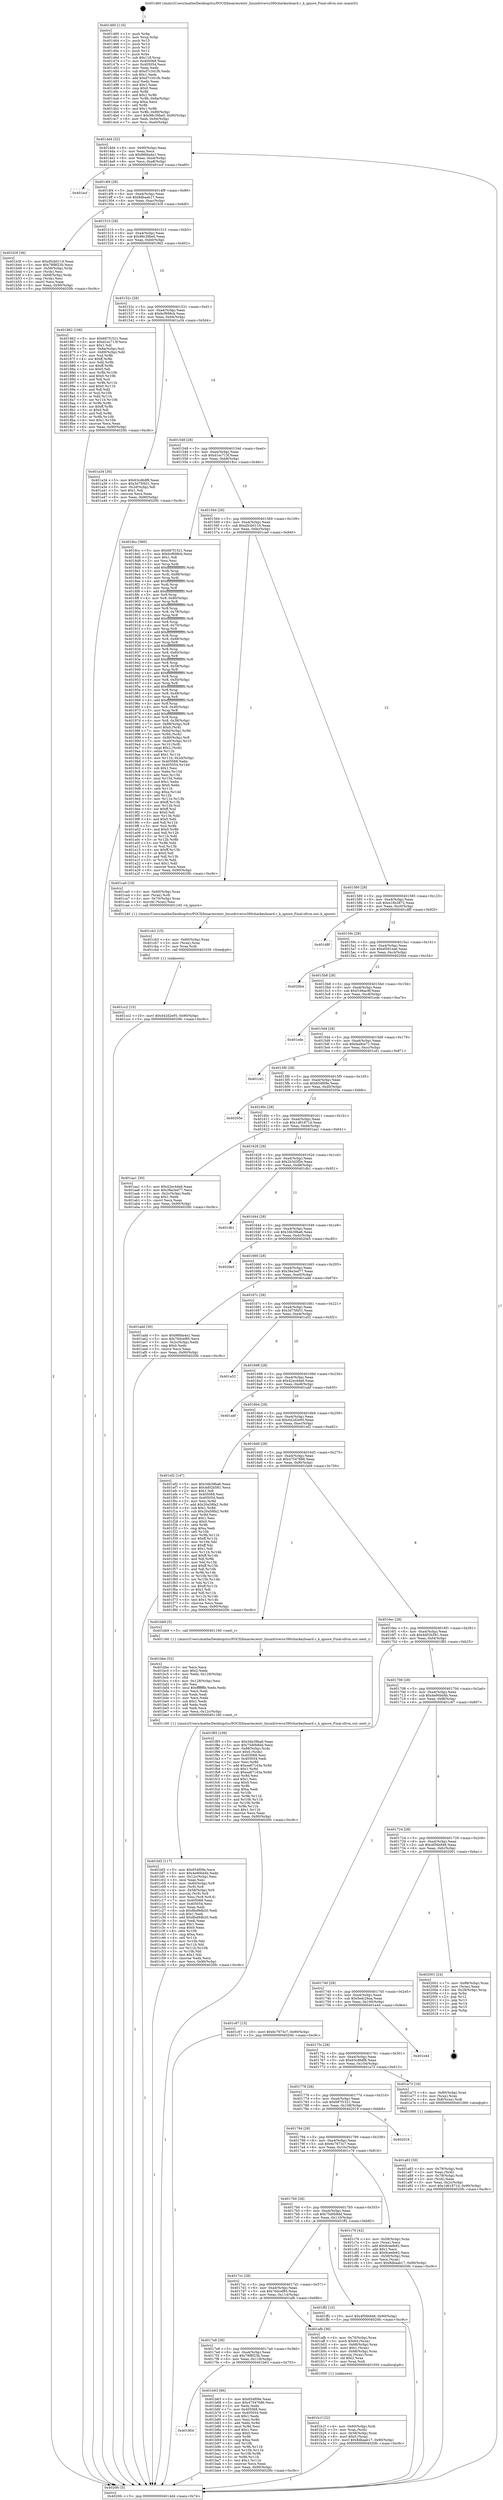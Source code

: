 digraph "0x401460" {
  label = "0x401460 (/mnt/c/Users/mathe/Desktop/tcc/POCII/binaries/extr_linuxdriverss390charkeyboard.c_k_ignore_Final-ollvm.out::main(0))"
  labelloc = "t"
  node[shape=record]

  Entry [label="",width=0.3,height=0.3,shape=circle,fillcolor=black,style=filled]
  "0x4014d4" [label="{
     0x4014d4 [32]\l
     | [instrs]\l
     &nbsp;&nbsp;0x4014d4 \<+6\>: mov -0x90(%rbp),%eax\l
     &nbsp;&nbsp;0x4014da \<+2\>: mov %eax,%ecx\l
     &nbsp;&nbsp;0x4014dc \<+6\>: sub $0x86fda4a1,%ecx\l
     &nbsp;&nbsp;0x4014e2 \<+6\>: mov %eax,-0xa4(%rbp)\l
     &nbsp;&nbsp;0x4014e8 \<+6\>: mov %ecx,-0xa8(%rbp)\l
     &nbsp;&nbsp;0x4014ee \<+6\>: je 0000000000401ecf \<main+0xa6f\>\l
  }"]
  "0x401ecf" [label="{
     0x401ecf\l
  }", style=dashed]
  "0x4014f4" [label="{
     0x4014f4 [28]\l
     | [instrs]\l
     &nbsp;&nbsp;0x4014f4 \<+5\>: jmp 00000000004014f9 \<main+0x99\>\l
     &nbsp;&nbsp;0x4014f9 \<+6\>: mov -0xa4(%rbp),%eax\l
     &nbsp;&nbsp;0x4014ff \<+5\>: sub $0x8dbaab17,%eax\l
     &nbsp;&nbsp;0x401504 \<+6\>: mov %eax,-0xac(%rbp)\l
     &nbsp;&nbsp;0x40150a \<+6\>: je 0000000000401b3f \<main+0x6df\>\l
  }"]
  Exit [label="",width=0.3,height=0.3,shape=circle,fillcolor=black,style=filled,peripheries=2]
  "0x401b3f" [label="{
     0x401b3f [36]\l
     | [instrs]\l
     &nbsp;&nbsp;0x401b3f \<+5\>: mov $0xd5cb0119,%eax\l
     &nbsp;&nbsp;0x401b44 \<+5\>: mov $0x78f8f23b,%ecx\l
     &nbsp;&nbsp;0x401b49 \<+4\>: mov -0x58(%rbp),%rdx\l
     &nbsp;&nbsp;0x401b4d \<+2\>: mov (%rdx),%esi\l
     &nbsp;&nbsp;0x401b4f \<+4\>: mov -0x68(%rbp),%rdx\l
     &nbsp;&nbsp;0x401b53 \<+2\>: cmp (%rdx),%esi\l
     &nbsp;&nbsp;0x401b55 \<+3\>: cmovl %ecx,%eax\l
     &nbsp;&nbsp;0x401b58 \<+6\>: mov %eax,-0x90(%rbp)\l
     &nbsp;&nbsp;0x401b5e \<+5\>: jmp 00000000004020fc \<main+0xc9c\>\l
  }"]
  "0x401510" [label="{
     0x401510 [28]\l
     | [instrs]\l
     &nbsp;&nbsp;0x401510 \<+5\>: jmp 0000000000401515 \<main+0xb5\>\l
     &nbsp;&nbsp;0x401515 \<+6\>: mov -0xa4(%rbp),%eax\l
     &nbsp;&nbsp;0x40151b \<+5\>: sub $0x98c39be0,%eax\l
     &nbsp;&nbsp;0x401520 \<+6\>: mov %eax,-0xb0(%rbp)\l
     &nbsp;&nbsp;0x401526 \<+6\>: je 0000000000401862 \<main+0x402\>\l
  }"]
  "0x401cc2" [label="{
     0x401cc2 [15]\l
     | [instrs]\l
     &nbsp;&nbsp;0x401cc2 \<+10\>: movl $0x442d2e95,-0x90(%rbp)\l
     &nbsp;&nbsp;0x401ccc \<+5\>: jmp 00000000004020fc \<main+0xc9c\>\l
  }"]
  "0x401862" [label="{
     0x401862 [106]\l
     | [instrs]\l
     &nbsp;&nbsp;0x401862 \<+5\>: mov $0x687f1521,%eax\l
     &nbsp;&nbsp;0x401867 \<+5\>: mov $0xd1ec713f,%ecx\l
     &nbsp;&nbsp;0x40186c \<+2\>: mov $0x1,%dl\l
     &nbsp;&nbsp;0x40186e \<+7\>: mov -0x8a(%rbp),%sil\l
     &nbsp;&nbsp;0x401875 \<+7\>: mov -0x89(%rbp),%dil\l
     &nbsp;&nbsp;0x40187c \<+3\>: mov %sil,%r8b\l
     &nbsp;&nbsp;0x40187f \<+4\>: xor $0xff,%r8b\l
     &nbsp;&nbsp;0x401883 \<+3\>: mov %dil,%r9b\l
     &nbsp;&nbsp;0x401886 \<+4\>: xor $0xff,%r9b\l
     &nbsp;&nbsp;0x40188a \<+3\>: xor $0x0,%dl\l
     &nbsp;&nbsp;0x40188d \<+3\>: mov %r8b,%r10b\l
     &nbsp;&nbsp;0x401890 \<+4\>: and $0x0,%r10b\l
     &nbsp;&nbsp;0x401894 \<+3\>: and %dl,%sil\l
     &nbsp;&nbsp;0x401897 \<+3\>: mov %r9b,%r11b\l
     &nbsp;&nbsp;0x40189a \<+4\>: and $0x0,%r11b\l
     &nbsp;&nbsp;0x40189e \<+3\>: and %dl,%dil\l
     &nbsp;&nbsp;0x4018a1 \<+3\>: or %sil,%r10b\l
     &nbsp;&nbsp;0x4018a4 \<+3\>: or %dil,%r11b\l
     &nbsp;&nbsp;0x4018a7 \<+3\>: xor %r11b,%r10b\l
     &nbsp;&nbsp;0x4018aa \<+3\>: or %r9b,%r8b\l
     &nbsp;&nbsp;0x4018ad \<+4\>: xor $0xff,%r8b\l
     &nbsp;&nbsp;0x4018b1 \<+3\>: or $0x0,%dl\l
     &nbsp;&nbsp;0x4018b4 \<+3\>: and %dl,%r8b\l
     &nbsp;&nbsp;0x4018b7 \<+3\>: or %r8b,%r10b\l
     &nbsp;&nbsp;0x4018ba \<+4\>: test $0x1,%r10b\l
     &nbsp;&nbsp;0x4018be \<+3\>: cmovne %ecx,%eax\l
     &nbsp;&nbsp;0x4018c1 \<+6\>: mov %eax,-0x90(%rbp)\l
     &nbsp;&nbsp;0x4018c7 \<+5\>: jmp 00000000004020fc \<main+0xc9c\>\l
  }"]
  "0x40152c" [label="{
     0x40152c [28]\l
     | [instrs]\l
     &nbsp;&nbsp;0x40152c \<+5\>: jmp 0000000000401531 \<main+0xd1\>\l
     &nbsp;&nbsp;0x401531 \<+6\>: mov -0xa4(%rbp),%eax\l
     &nbsp;&nbsp;0x401537 \<+5\>: sub $0xbcf698cb,%eax\l
     &nbsp;&nbsp;0x40153c \<+6\>: mov %eax,-0xb4(%rbp)\l
     &nbsp;&nbsp;0x401542 \<+6\>: je 0000000000401a34 \<main+0x5d4\>\l
  }"]
  "0x4020fc" [label="{
     0x4020fc [5]\l
     | [instrs]\l
     &nbsp;&nbsp;0x4020fc \<+5\>: jmp 00000000004014d4 \<main+0x74\>\l
  }"]
  "0x401460" [label="{
     0x401460 [116]\l
     | [instrs]\l
     &nbsp;&nbsp;0x401460 \<+1\>: push %rbp\l
     &nbsp;&nbsp;0x401461 \<+3\>: mov %rsp,%rbp\l
     &nbsp;&nbsp;0x401464 \<+2\>: push %r15\l
     &nbsp;&nbsp;0x401466 \<+2\>: push %r14\l
     &nbsp;&nbsp;0x401468 \<+2\>: push %r13\l
     &nbsp;&nbsp;0x40146a \<+2\>: push %r12\l
     &nbsp;&nbsp;0x40146c \<+1\>: push %rbx\l
     &nbsp;&nbsp;0x40146d \<+7\>: sub $0x118,%rsp\l
     &nbsp;&nbsp;0x401474 \<+7\>: mov 0x405068,%eax\l
     &nbsp;&nbsp;0x40147b \<+7\>: mov 0x405054,%ecx\l
     &nbsp;&nbsp;0x401482 \<+2\>: mov %eax,%edx\l
     &nbsp;&nbsp;0x401484 \<+6\>: sub $0xd7c341fb,%edx\l
     &nbsp;&nbsp;0x40148a \<+3\>: sub $0x1,%edx\l
     &nbsp;&nbsp;0x40148d \<+6\>: add $0xd7c341fb,%edx\l
     &nbsp;&nbsp;0x401493 \<+3\>: imul %edx,%eax\l
     &nbsp;&nbsp;0x401496 \<+3\>: and $0x1,%eax\l
     &nbsp;&nbsp;0x401499 \<+3\>: cmp $0x0,%eax\l
     &nbsp;&nbsp;0x40149c \<+4\>: sete %r8b\l
     &nbsp;&nbsp;0x4014a0 \<+4\>: and $0x1,%r8b\l
     &nbsp;&nbsp;0x4014a4 \<+7\>: mov %r8b,-0x8a(%rbp)\l
     &nbsp;&nbsp;0x4014ab \<+3\>: cmp $0xa,%ecx\l
     &nbsp;&nbsp;0x4014ae \<+4\>: setl %r8b\l
     &nbsp;&nbsp;0x4014b2 \<+4\>: and $0x1,%r8b\l
     &nbsp;&nbsp;0x4014b6 \<+7\>: mov %r8b,-0x89(%rbp)\l
     &nbsp;&nbsp;0x4014bd \<+10\>: movl $0x98c39be0,-0x90(%rbp)\l
     &nbsp;&nbsp;0x4014c7 \<+6\>: mov %edi,-0x94(%rbp)\l
     &nbsp;&nbsp;0x4014cd \<+7\>: mov %rsi,-0xa0(%rbp)\l
  }"]
  "0x401cb3" [label="{
     0x401cb3 [15]\l
     | [instrs]\l
     &nbsp;&nbsp;0x401cb3 \<+4\>: mov -0x60(%rbp),%rax\l
     &nbsp;&nbsp;0x401cb7 \<+3\>: mov (%rax),%rax\l
     &nbsp;&nbsp;0x401cba \<+3\>: mov %rax,%rdi\l
     &nbsp;&nbsp;0x401cbd \<+5\>: call 0000000000401030 \<free@plt\>\l
     | [calls]\l
     &nbsp;&nbsp;0x401030 \{1\} (unknown)\l
  }"]
  "0x401a34" [label="{
     0x401a34 [30]\l
     | [instrs]\l
     &nbsp;&nbsp;0x401a34 \<+5\>: mov $0x63cd6df8,%eax\l
     &nbsp;&nbsp;0x401a39 \<+5\>: mov $0x3d75f451,%ecx\l
     &nbsp;&nbsp;0x401a3e \<+3\>: mov -0x2d(%rbp),%dl\l
     &nbsp;&nbsp;0x401a41 \<+3\>: test $0x1,%dl\l
     &nbsp;&nbsp;0x401a44 \<+3\>: cmovne %ecx,%eax\l
     &nbsp;&nbsp;0x401a47 \<+6\>: mov %eax,-0x90(%rbp)\l
     &nbsp;&nbsp;0x401a4d \<+5\>: jmp 00000000004020fc \<main+0xc9c\>\l
  }"]
  "0x401548" [label="{
     0x401548 [28]\l
     | [instrs]\l
     &nbsp;&nbsp;0x401548 \<+5\>: jmp 000000000040154d \<main+0xed\>\l
     &nbsp;&nbsp;0x40154d \<+6\>: mov -0xa4(%rbp),%eax\l
     &nbsp;&nbsp;0x401553 \<+5\>: sub $0xd1ec713f,%eax\l
     &nbsp;&nbsp;0x401558 \<+6\>: mov %eax,-0xb8(%rbp)\l
     &nbsp;&nbsp;0x40155e \<+6\>: je 00000000004018cc \<main+0x46c\>\l
  }"]
  "0x401bf2" [label="{
     0x401bf2 [117]\l
     | [instrs]\l
     &nbsp;&nbsp;0x401bf2 \<+5\>: mov $0x654f09e,%ecx\l
     &nbsp;&nbsp;0x401bf7 \<+5\>: mov $0x4e90bd4b,%edx\l
     &nbsp;&nbsp;0x401bfc \<+6\>: mov -0x12c(%rbp),%esi\l
     &nbsp;&nbsp;0x401c02 \<+3\>: imul %eax,%esi\l
     &nbsp;&nbsp;0x401c05 \<+4\>: mov -0x60(%rbp),%r8\l
     &nbsp;&nbsp;0x401c09 \<+3\>: mov (%r8),%r8\l
     &nbsp;&nbsp;0x401c0c \<+4\>: mov -0x58(%rbp),%r9\l
     &nbsp;&nbsp;0x401c10 \<+3\>: movslq (%r9),%r9\l
     &nbsp;&nbsp;0x401c13 \<+4\>: mov %esi,(%r8,%r9,4)\l
     &nbsp;&nbsp;0x401c17 \<+7\>: mov 0x405068,%eax\l
     &nbsp;&nbsp;0x401c1e \<+7\>: mov 0x405054,%esi\l
     &nbsp;&nbsp;0x401c25 \<+2\>: mov %eax,%edi\l
     &nbsp;&nbsp;0x401c27 \<+6\>: sub $0x8bd9db20,%edi\l
     &nbsp;&nbsp;0x401c2d \<+3\>: sub $0x1,%edi\l
     &nbsp;&nbsp;0x401c30 \<+6\>: add $0x8bd9db20,%edi\l
     &nbsp;&nbsp;0x401c36 \<+3\>: imul %edi,%eax\l
     &nbsp;&nbsp;0x401c39 \<+3\>: and $0x1,%eax\l
     &nbsp;&nbsp;0x401c3c \<+3\>: cmp $0x0,%eax\l
     &nbsp;&nbsp;0x401c3f \<+4\>: sete %r10b\l
     &nbsp;&nbsp;0x401c43 \<+3\>: cmp $0xa,%esi\l
     &nbsp;&nbsp;0x401c46 \<+4\>: setl %r11b\l
     &nbsp;&nbsp;0x401c4a \<+3\>: mov %r10b,%bl\l
     &nbsp;&nbsp;0x401c4d \<+3\>: and %r11b,%bl\l
     &nbsp;&nbsp;0x401c50 \<+3\>: xor %r11b,%r10b\l
     &nbsp;&nbsp;0x401c53 \<+3\>: or %r10b,%bl\l
     &nbsp;&nbsp;0x401c56 \<+3\>: test $0x1,%bl\l
     &nbsp;&nbsp;0x401c59 \<+3\>: cmovne %edx,%ecx\l
     &nbsp;&nbsp;0x401c5c \<+6\>: mov %ecx,-0x90(%rbp)\l
     &nbsp;&nbsp;0x401c62 \<+5\>: jmp 00000000004020fc \<main+0xc9c\>\l
  }"]
  "0x4018cc" [label="{
     0x4018cc [360]\l
     | [instrs]\l
     &nbsp;&nbsp;0x4018cc \<+5\>: mov $0x687f1521,%eax\l
     &nbsp;&nbsp;0x4018d1 \<+5\>: mov $0xbcf698cb,%ecx\l
     &nbsp;&nbsp;0x4018d6 \<+2\>: mov $0x1,%dl\l
     &nbsp;&nbsp;0x4018d8 \<+2\>: xor %esi,%esi\l
     &nbsp;&nbsp;0x4018da \<+3\>: mov %rsp,%rdi\l
     &nbsp;&nbsp;0x4018dd \<+4\>: add $0xfffffffffffffff0,%rdi\l
     &nbsp;&nbsp;0x4018e1 \<+3\>: mov %rdi,%rsp\l
     &nbsp;&nbsp;0x4018e4 \<+7\>: mov %rdi,-0x88(%rbp)\l
     &nbsp;&nbsp;0x4018eb \<+3\>: mov %rsp,%rdi\l
     &nbsp;&nbsp;0x4018ee \<+4\>: add $0xfffffffffffffff0,%rdi\l
     &nbsp;&nbsp;0x4018f2 \<+3\>: mov %rdi,%rsp\l
     &nbsp;&nbsp;0x4018f5 \<+3\>: mov %rsp,%r8\l
     &nbsp;&nbsp;0x4018f8 \<+4\>: add $0xfffffffffffffff0,%r8\l
     &nbsp;&nbsp;0x4018fc \<+3\>: mov %r8,%rsp\l
     &nbsp;&nbsp;0x4018ff \<+4\>: mov %r8,-0x80(%rbp)\l
     &nbsp;&nbsp;0x401903 \<+3\>: mov %rsp,%r8\l
     &nbsp;&nbsp;0x401906 \<+4\>: add $0xfffffffffffffff0,%r8\l
     &nbsp;&nbsp;0x40190a \<+3\>: mov %r8,%rsp\l
     &nbsp;&nbsp;0x40190d \<+4\>: mov %r8,-0x78(%rbp)\l
     &nbsp;&nbsp;0x401911 \<+3\>: mov %rsp,%r8\l
     &nbsp;&nbsp;0x401914 \<+4\>: add $0xfffffffffffffff0,%r8\l
     &nbsp;&nbsp;0x401918 \<+3\>: mov %r8,%rsp\l
     &nbsp;&nbsp;0x40191b \<+4\>: mov %r8,-0x70(%rbp)\l
     &nbsp;&nbsp;0x40191f \<+3\>: mov %rsp,%r8\l
     &nbsp;&nbsp;0x401922 \<+4\>: add $0xfffffffffffffff0,%r8\l
     &nbsp;&nbsp;0x401926 \<+3\>: mov %r8,%rsp\l
     &nbsp;&nbsp;0x401929 \<+4\>: mov %r8,-0x68(%rbp)\l
     &nbsp;&nbsp;0x40192d \<+3\>: mov %rsp,%r8\l
     &nbsp;&nbsp;0x401930 \<+4\>: add $0xfffffffffffffff0,%r8\l
     &nbsp;&nbsp;0x401934 \<+3\>: mov %r8,%rsp\l
     &nbsp;&nbsp;0x401937 \<+4\>: mov %r8,-0x60(%rbp)\l
     &nbsp;&nbsp;0x40193b \<+3\>: mov %rsp,%r8\l
     &nbsp;&nbsp;0x40193e \<+4\>: add $0xfffffffffffffff0,%r8\l
     &nbsp;&nbsp;0x401942 \<+3\>: mov %r8,%rsp\l
     &nbsp;&nbsp;0x401945 \<+4\>: mov %r8,-0x58(%rbp)\l
     &nbsp;&nbsp;0x401949 \<+3\>: mov %rsp,%r8\l
     &nbsp;&nbsp;0x40194c \<+4\>: add $0xfffffffffffffff0,%r8\l
     &nbsp;&nbsp;0x401950 \<+3\>: mov %r8,%rsp\l
     &nbsp;&nbsp;0x401953 \<+4\>: mov %r8,-0x50(%rbp)\l
     &nbsp;&nbsp;0x401957 \<+3\>: mov %rsp,%r8\l
     &nbsp;&nbsp;0x40195a \<+4\>: add $0xfffffffffffffff0,%r8\l
     &nbsp;&nbsp;0x40195e \<+3\>: mov %r8,%rsp\l
     &nbsp;&nbsp;0x401961 \<+4\>: mov %r8,-0x48(%rbp)\l
     &nbsp;&nbsp;0x401965 \<+3\>: mov %rsp,%r8\l
     &nbsp;&nbsp;0x401968 \<+4\>: add $0xfffffffffffffff0,%r8\l
     &nbsp;&nbsp;0x40196c \<+3\>: mov %r8,%rsp\l
     &nbsp;&nbsp;0x40196f \<+4\>: mov %r8,-0x40(%rbp)\l
     &nbsp;&nbsp;0x401973 \<+3\>: mov %rsp,%r8\l
     &nbsp;&nbsp;0x401976 \<+4\>: add $0xfffffffffffffff0,%r8\l
     &nbsp;&nbsp;0x40197a \<+3\>: mov %r8,%rsp\l
     &nbsp;&nbsp;0x40197d \<+4\>: mov %r8,-0x38(%rbp)\l
     &nbsp;&nbsp;0x401981 \<+7\>: mov -0x88(%rbp),%r8\l
     &nbsp;&nbsp;0x401988 \<+7\>: movl $0x0,(%r8)\l
     &nbsp;&nbsp;0x40198f \<+7\>: mov -0x94(%rbp),%r9d\l
     &nbsp;&nbsp;0x401996 \<+3\>: mov %r9d,(%rdi)\l
     &nbsp;&nbsp;0x401999 \<+4\>: mov -0x80(%rbp),%r8\l
     &nbsp;&nbsp;0x40199d \<+7\>: mov -0xa0(%rbp),%r10\l
     &nbsp;&nbsp;0x4019a4 \<+3\>: mov %r10,(%r8)\l
     &nbsp;&nbsp;0x4019a7 \<+3\>: cmpl $0x2,(%rdi)\l
     &nbsp;&nbsp;0x4019aa \<+4\>: setne %r11b\l
     &nbsp;&nbsp;0x4019ae \<+4\>: and $0x1,%r11b\l
     &nbsp;&nbsp;0x4019b2 \<+4\>: mov %r11b,-0x2d(%rbp)\l
     &nbsp;&nbsp;0x4019b6 \<+7\>: mov 0x405068,%ebx\l
     &nbsp;&nbsp;0x4019bd \<+8\>: mov 0x405054,%r14d\l
     &nbsp;&nbsp;0x4019c5 \<+3\>: sub $0x1,%esi\l
     &nbsp;&nbsp;0x4019c8 \<+3\>: mov %ebx,%r15d\l
     &nbsp;&nbsp;0x4019cb \<+3\>: add %esi,%r15d\l
     &nbsp;&nbsp;0x4019ce \<+4\>: imul %r15d,%ebx\l
     &nbsp;&nbsp;0x4019d2 \<+3\>: and $0x1,%ebx\l
     &nbsp;&nbsp;0x4019d5 \<+3\>: cmp $0x0,%ebx\l
     &nbsp;&nbsp;0x4019d8 \<+4\>: sete %r11b\l
     &nbsp;&nbsp;0x4019dc \<+4\>: cmp $0xa,%r14d\l
     &nbsp;&nbsp;0x4019e0 \<+4\>: setl %r12b\l
     &nbsp;&nbsp;0x4019e4 \<+3\>: mov %r11b,%r13b\l
     &nbsp;&nbsp;0x4019e7 \<+4\>: xor $0xff,%r13b\l
     &nbsp;&nbsp;0x4019eb \<+3\>: mov %r12b,%sil\l
     &nbsp;&nbsp;0x4019ee \<+4\>: xor $0xff,%sil\l
     &nbsp;&nbsp;0x4019f2 \<+3\>: xor $0x0,%dl\l
     &nbsp;&nbsp;0x4019f5 \<+3\>: mov %r13b,%dil\l
     &nbsp;&nbsp;0x4019f8 \<+4\>: and $0x0,%dil\l
     &nbsp;&nbsp;0x4019fc \<+3\>: and %dl,%r11b\l
     &nbsp;&nbsp;0x4019ff \<+3\>: mov %sil,%r8b\l
     &nbsp;&nbsp;0x401a02 \<+4\>: and $0x0,%r8b\l
     &nbsp;&nbsp;0x401a06 \<+3\>: and %dl,%r12b\l
     &nbsp;&nbsp;0x401a09 \<+3\>: or %r11b,%dil\l
     &nbsp;&nbsp;0x401a0c \<+3\>: or %r12b,%r8b\l
     &nbsp;&nbsp;0x401a0f \<+3\>: xor %r8b,%dil\l
     &nbsp;&nbsp;0x401a12 \<+3\>: or %sil,%r13b\l
     &nbsp;&nbsp;0x401a15 \<+4\>: xor $0xff,%r13b\l
     &nbsp;&nbsp;0x401a19 \<+3\>: or $0x0,%dl\l
     &nbsp;&nbsp;0x401a1c \<+3\>: and %dl,%r13b\l
     &nbsp;&nbsp;0x401a1f \<+3\>: or %r13b,%dil\l
     &nbsp;&nbsp;0x401a22 \<+4\>: test $0x1,%dil\l
     &nbsp;&nbsp;0x401a26 \<+3\>: cmovne %ecx,%eax\l
     &nbsp;&nbsp;0x401a29 \<+6\>: mov %eax,-0x90(%rbp)\l
     &nbsp;&nbsp;0x401a2f \<+5\>: jmp 00000000004020fc \<main+0xc9c\>\l
  }"]
  "0x401564" [label="{
     0x401564 [28]\l
     | [instrs]\l
     &nbsp;&nbsp;0x401564 \<+5\>: jmp 0000000000401569 \<main+0x109\>\l
     &nbsp;&nbsp;0x401569 \<+6\>: mov -0xa4(%rbp),%eax\l
     &nbsp;&nbsp;0x40156f \<+5\>: sub $0xd5cb0119,%eax\l
     &nbsp;&nbsp;0x401574 \<+6\>: mov %eax,-0xbc(%rbp)\l
     &nbsp;&nbsp;0x40157a \<+6\>: je 0000000000401ca0 \<main+0x840\>\l
  }"]
  "0x401bbe" [label="{
     0x401bbe [52]\l
     | [instrs]\l
     &nbsp;&nbsp;0x401bbe \<+2\>: xor %ecx,%ecx\l
     &nbsp;&nbsp;0x401bc0 \<+5\>: mov $0x2,%edx\l
     &nbsp;&nbsp;0x401bc5 \<+6\>: mov %edx,-0x128(%rbp)\l
     &nbsp;&nbsp;0x401bcb \<+1\>: cltd\l
     &nbsp;&nbsp;0x401bcc \<+6\>: mov -0x128(%rbp),%esi\l
     &nbsp;&nbsp;0x401bd2 \<+2\>: idiv %esi\l
     &nbsp;&nbsp;0x401bd4 \<+6\>: imul $0xfffffffe,%edx,%edx\l
     &nbsp;&nbsp;0x401bda \<+2\>: mov %ecx,%edi\l
     &nbsp;&nbsp;0x401bdc \<+2\>: sub %edx,%edi\l
     &nbsp;&nbsp;0x401bde \<+2\>: mov %ecx,%edx\l
     &nbsp;&nbsp;0x401be0 \<+3\>: sub $0x1,%edx\l
     &nbsp;&nbsp;0x401be3 \<+2\>: add %edx,%edi\l
     &nbsp;&nbsp;0x401be5 \<+2\>: sub %edi,%ecx\l
     &nbsp;&nbsp;0x401be7 \<+6\>: mov %ecx,-0x12c(%rbp)\l
     &nbsp;&nbsp;0x401bed \<+5\>: call 0000000000401160 \<next_i\>\l
     | [calls]\l
     &nbsp;&nbsp;0x401160 \{1\} (/mnt/c/Users/mathe/Desktop/tcc/POCII/binaries/extr_linuxdriverss390charkeyboard.c_k_ignore_Final-ollvm.out::next_i)\l
  }"]
  "0x401804" [label="{
     0x401804\l
  }", style=dashed]
  "0x401ca0" [label="{
     0x401ca0 [19]\l
     | [instrs]\l
     &nbsp;&nbsp;0x401ca0 \<+4\>: mov -0x60(%rbp),%rax\l
     &nbsp;&nbsp;0x401ca4 \<+3\>: mov (%rax),%rdi\l
     &nbsp;&nbsp;0x401ca7 \<+4\>: mov -0x70(%rbp),%rax\l
     &nbsp;&nbsp;0x401cab \<+3\>: movzbl (%rax),%esi\l
     &nbsp;&nbsp;0x401cae \<+5\>: call 0000000000401240 \<k_ignore\>\l
     | [calls]\l
     &nbsp;&nbsp;0x401240 \{1\} (/mnt/c/Users/mathe/Desktop/tcc/POCII/binaries/extr_linuxdriverss390charkeyboard.c_k_ignore_Final-ollvm.out::k_ignore)\l
  }"]
  "0x401580" [label="{
     0x401580 [28]\l
     | [instrs]\l
     &nbsp;&nbsp;0x401580 \<+5\>: jmp 0000000000401585 \<main+0x125\>\l
     &nbsp;&nbsp;0x401585 \<+6\>: mov -0xa4(%rbp),%eax\l
     &nbsp;&nbsp;0x40158b \<+5\>: sub $0xe16b3872,%eax\l
     &nbsp;&nbsp;0x401590 \<+6\>: mov %eax,-0xc0(%rbp)\l
     &nbsp;&nbsp;0x401596 \<+6\>: je 0000000000401d8f \<main+0x92f\>\l
  }"]
  "0x401b63" [label="{
     0x401b63 [86]\l
     | [instrs]\l
     &nbsp;&nbsp;0x401b63 \<+5\>: mov $0x654f09e,%eax\l
     &nbsp;&nbsp;0x401b68 \<+5\>: mov $0x47547686,%ecx\l
     &nbsp;&nbsp;0x401b6d \<+2\>: xor %edx,%edx\l
     &nbsp;&nbsp;0x401b6f \<+7\>: mov 0x405068,%esi\l
     &nbsp;&nbsp;0x401b76 \<+7\>: mov 0x405054,%edi\l
     &nbsp;&nbsp;0x401b7d \<+3\>: sub $0x1,%edx\l
     &nbsp;&nbsp;0x401b80 \<+3\>: mov %esi,%r8d\l
     &nbsp;&nbsp;0x401b83 \<+3\>: add %edx,%r8d\l
     &nbsp;&nbsp;0x401b86 \<+4\>: imul %r8d,%esi\l
     &nbsp;&nbsp;0x401b8a \<+3\>: and $0x1,%esi\l
     &nbsp;&nbsp;0x401b8d \<+3\>: cmp $0x0,%esi\l
     &nbsp;&nbsp;0x401b90 \<+4\>: sete %r9b\l
     &nbsp;&nbsp;0x401b94 \<+3\>: cmp $0xa,%edi\l
     &nbsp;&nbsp;0x401b97 \<+4\>: setl %r10b\l
     &nbsp;&nbsp;0x401b9b \<+3\>: mov %r9b,%r11b\l
     &nbsp;&nbsp;0x401b9e \<+3\>: and %r10b,%r11b\l
     &nbsp;&nbsp;0x401ba1 \<+3\>: xor %r10b,%r9b\l
     &nbsp;&nbsp;0x401ba4 \<+3\>: or %r9b,%r11b\l
     &nbsp;&nbsp;0x401ba7 \<+4\>: test $0x1,%r11b\l
     &nbsp;&nbsp;0x401bab \<+3\>: cmovne %ecx,%eax\l
     &nbsp;&nbsp;0x401bae \<+6\>: mov %eax,-0x90(%rbp)\l
     &nbsp;&nbsp;0x401bb4 \<+5\>: jmp 00000000004020fc \<main+0xc9c\>\l
  }"]
  "0x401d8f" [label="{
     0x401d8f\l
  }", style=dashed]
  "0x40159c" [label="{
     0x40159c [28]\l
     | [instrs]\l
     &nbsp;&nbsp;0x40159c \<+5\>: jmp 00000000004015a1 \<main+0x141\>\l
     &nbsp;&nbsp;0x4015a1 \<+6\>: mov -0xa4(%rbp),%eax\l
     &nbsp;&nbsp;0x4015a7 \<+5\>: sub $0xef591ea6,%eax\l
     &nbsp;&nbsp;0x4015ac \<+6\>: mov %eax,-0xc4(%rbp)\l
     &nbsp;&nbsp;0x4015b2 \<+6\>: je 00000000004020b4 \<main+0xc54\>\l
  }"]
  "0x401b1f" [label="{
     0x401b1f [32]\l
     | [instrs]\l
     &nbsp;&nbsp;0x401b1f \<+4\>: mov -0x60(%rbp),%rdi\l
     &nbsp;&nbsp;0x401b23 \<+3\>: mov %rax,(%rdi)\l
     &nbsp;&nbsp;0x401b26 \<+4\>: mov -0x58(%rbp),%rax\l
     &nbsp;&nbsp;0x401b2a \<+6\>: movl $0x0,(%rax)\l
     &nbsp;&nbsp;0x401b30 \<+10\>: movl $0x8dbaab17,-0x90(%rbp)\l
     &nbsp;&nbsp;0x401b3a \<+5\>: jmp 00000000004020fc \<main+0xc9c\>\l
  }"]
  "0x4020b4" [label="{
     0x4020b4\l
  }", style=dashed]
  "0x4015b8" [label="{
     0x4015b8 [28]\l
     | [instrs]\l
     &nbsp;&nbsp;0x4015b8 \<+5\>: jmp 00000000004015bd \<main+0x15d\>\l
     &nbsp;&nbsp;0x4015bd \<+6\>: mov -0xa4(%rbp),%eax\l
     &nbsp;&nbsp;0x4015c3 \<+5\>: sub $0xf166ac9f,%eax\l
     &nbsp;&nbsp;0x4015c8 \<+6\>: mov %eax,-0xc8(%rbp)\l
     &nbsp;&nbsp;0x4015ce \<+6\>: je 0000000000401ede \<main+0xa7e\>\l
  }"]
  "0x4017e8" [label="{
     0x4017e8 [28]\l
     | [instrs]\l
     &nbsp;&nbsp;0x4017e8 \<+5\>: jmp 00000000004017ed \<main+0x38d\>\l
     &nbsp;&nbsp;0x4017ed \<+6\>: mov -0xa4(%rbp),%eax\l
     &nbsp;&nbsp;0x4017f3 \<+5\>: sub $0x78f8f23b,%eax\l
     &nbsp;&nbsp;0x4017f8 \<+6\>: mov %eax,-0x118(%rbp)\l
     &nbsp;&nbsp;0x4017fe \<+6\>: je 0000000000401b63 \<main+0x703\>\l
  }"]
  "0x401ede" [label="{
     0x401ede\l
  }", style=dashed]
  "0x4015d4" [label="{
     0x4015d4 [28]\l
     | [instrs]\l
     &nbsp;&nbsp;0x4015d4 \<+5\>: jmp 00000000004015d9 \<main+0x179\>\l
     &nbsp;&nbsp;0x4015d9 \<+6\>: mov -0xa4(%rbp),%eax\l
     &nbsp;&nbsp;0x4015df \<+5\>: sub $0xfaa8ce71,%eax\l
     &nbsp;&nbsp;0x4015e4 \<+6\>: mov %eax,-0xcc(%rbp)\l
     &nbsp;&nbsp;0x4015ea \<+6\>: je 0000000000401cd1 \<main+0x871\>\l
  }"]
  "0x401afb" [label="{
     0x401afb [36]\l
     | [instrs]\l
     &nbsp;&nbsp;0x401afb \<+4\>: mov -0x70(%rbp),%rax\l
     &nbsp;&nbsp;0x401aff \<+3\>: movb $0x64,(%rax)\l
     &nbsp;&nbsp;0x401b02 \<+4\>: mov -0x68(%rbp),%rax\l
     &nbsp;&nbsp;0x401b06 \<+6\>: movl $0x1,(%rax)\l
     &nbsp;&nbsp;0x401b0c \<+4\>: mov -0x68(%rbp),%rax\l
     &nbsp;&nbsp;0x401b10 \<+3\>: movslq (%rax),%rax\l
     &nbsp;&nbsp;0x401b13 \<+4\>: shl $0x2,%rax\l
     &nbsp;&nbsp;0x401b17 \<+3\>: mov %rax,%rdi\l
     &nbsp;&nbsp;0x401b1a \<+5\>: call 0000000000401050 \<malloc@plt\>\l
     | [calls]\l
     &nbsp;&nbsp;0x401050 \{1\} (unknown)\l
  }"]
  "0x401cd1" [label="{
     0x401cd1\l
  }", style=dashed]
  "0x4015f0" [label="{
     0x4015f0 [28]\l
     | [instrs]\l
     &nbsp;&nbsp;0x4015f0 \<+5\>: jmp 00000000004015f5 \<main+0x195\>\l
     &nbsp;&nbsp;0x4015f5 \<+6\>: mov -0xa4(%rbp),%eax\l
     &nbsp;&nbsp;0x4015fb \<+5\>: sub $0x654f09e,%eax\l
     &nbsp;&nbsp;0x401600 \<+6\>: mov %eax,-0xd0(%rbp)\l
     &nbsp;&nbsp;0x401606 \<+6\>: je 000000000040205e \<main+0xbfe\>\l
  }"]
  "0x4017cc" [label="{
     0x4017cc [28]\l
     | [instrs]\l
     &nbsp;&nbsp;0x4017cc \<+5\>: jmp 00000000004017d1 \<main+0x371\>\l
     &nbsp;&nbsp;0x4017d1 \<+6\>: mov -0xa4(%rbp),%eax\l
     &nbsp;&nbsp;0x4017d7 \<+5\>: sub $0x76dcef85,%eax\l
     &nbsp;&nbsp;0x4017dc \<+6\>: mov %eax,-0x114(%rbp)\l
     &nbsp;&nbsp;0x4017e2 \<+6\>: je 0000000000401afb \<main+0x69b\>\l
  }"]
  "0x40205e" [label="{
     0x40205e\l
  }", style=dashed]
  "0x40160c" [label="{
     0x40160c [28]\l
     | [instrs]\l
     &nbsp;&nbsp;0x40160c \<+5\>: jmp 0000000000401611 \<main+0x1b1\>\l
     &nbsp;&nbsp;0x401611 \<+6\>: mov -0xa4(%rbp),%eax\l
     &nbsp;&nbsp;0x401617 \<+5\>: sub $0x1d61871d,%eax\l
     &nbsp;&nbsp;0x40161c \<+6\>: mov %eax,-0xd4(%rbp)\l
     &nbsp;&nbsp;0x401622 \<+6\>: je 0000000000401aa1 \<main+0x641\>\l
  }"]
  "0x401ff2" [label="{
     0x401ff2 [15]\l
     | [instrs]\l
     &nbsp;&nbsp;0x401ff2 \<+10\>: movl $0x4f56b948,-0x90(%rbp)\l
     &nbsp;&nbsp;0x401ffc \<+5\>: jmp 00000000004020fc \<main+0xc9c\>\l
  }"]
  "0x401aa1" [label="{
     0x401aa1 [30]\l
     | [instrs]\l
     &nbsp;&nbsp;0x401aa1 \<+5\>: mov $0x42ec4da6,%eax\l
     &nbsp;&nbsp;0x401aa6 \<+5\>: mov $0x38a3ed77,%ecx\l
     &nbsp;&nbsp;0x401aab \<+3\>: mov -0x2c(%rbp),%edx\l
     &nbsp;&nbsp;0x401aae \<+3\>: cmp $0x1,%edx\l
     &nbsp;&nbsp;0x401ab1 \<+3\>: cmovl %ecx,%eax\l
     &nbsp;&nbsp;0x401ab4 \<+6\>: mov %eax,-0x90(%rbp)\l
     &nbsp;&nbsp;0x401aba \<+5\>: jmp 00000000004020fc \<main+0xc9c\>\l
  }"]
  "0x401628" [label="{
     0x401628 [28]\l
     | [instrs]\l
     &nbsp;&nbsp;0x401628 \<+5\>: jmp 000000000040162d \<main+0x1cd\>\l
     &nbsp;&nbsp;0x40162d \<+6\>: mov -0xa4(%rbp),%eax\l
     &nbsp;&nbsp;0x401633 \<+5\>: sub $0x2b3d3f5e,%eax\l
     &nbsp;&nbsp;0x401638 \<+6\>: mov %eax,-0xd8(%rbp)\l
     &nbsp;&nbsp;0x40163e \<+6\>: je 0000000000401db1 \<main+0x951\>\l
  }"]
  "0x4017b0" [label="{
     0x4017b0 [28]\l
     | [instrs]\l
     &nbsp;&nbsp;0x4017b0 \<+5\>: jmp 00000000004017b5 \<main+0x355\>\l
     &nbsp;&nbsp;0x4017b5 \<+6\>: mov -0xa4(%rbp),%eax\l
     &nbsp;&nbsp;0x4017bb \<+5\>: sub $0x75d0b8dd,%eax\l
     &nbsp;&nbsp;0x4017c0 \<+6\>: mov %eax,-0x110(%rbp)\l
     &nbsp;&nbsp;0x4017c6 \<+6\>: je 0000000000401ff2 \<main+0xb92\>\l
  }"]
  "0x401db1" [label="{
     0x401db1\l
  }", style=dashed]
  "0x401644" [label="{
     0x401644 [28]\l
     | [instrs]\l
     &nbsp;&nbsp;0x401644 \<+5\>: jmp 0000000000401649 \<main+0x1e9\>\l
     &nbsp;&nbsp;0x401649 \<+6\>: mov -0xa4(%rbp),%eax\l
     &nbsp;&nbsp;0x40164f \<+5\>: sub $0x34b39ba6,%eax\l
     &nbsp;&nbsp;0x401654 \<+6\>: mov %eax,-0xdc(%rbp)\l
     &nbsp;&nbsp;0x40165a \<+6\>: je 00000000004020e5 \<main+0xc85\>\l
  }"]
  "0x401c76" [label="{
     0x401c76 [42]\l
     | [instrs]\l
     &nbsp;&nbsp;0x401c76 \<+4\>: mov -0x58(%rbp),%rax\l
     &nbsp;&nbsp;0x401c7a \<+2\>: mov (%rax),%ecx\l
     &nbsp;&nbsp;0x401c7c \<+6\>: add $0x9ceefe82,%ecx\l
     &nbsp;&nbsp;0x401c82 \<+3\>: add $0x1,%ecx\l
     &nbsp;&nbsp;0x401c85 \<+6\>: sub $0x9ceefe82,%ecx\l
     &nbsp;&nbsp;0x401c8b \<+4\>: mov -0x58(%rbp),%rax\l
     &nbsp;&nbsp;0x401c8f \<+2\>: mov %ecx,(%rax)\l
     &nbsp;&nbsp;0x401c91 \<+10\>: movl $0x8dbaab17,-0x90(%rbp)\l
     &nbsp;&nbsp;0x401c9b \<+5\>: jmp 00000000004020fc \<main+0xc9c\>\l
  }"]
  "0x4020e5" [label="{
     0x4020e5\l
  }", style=dashed]
  "0x401660" [label="{
     0x401660 [28]\l
     | [instrs]\l
     &nbsp;&nbsp;0x401660 \<+5\>: jmp 0000000000401665 \<main+0x205\>\l
     &nbsp;&nbsp;0x401665 \<+6\>: mov -0xa4(%rbp),%eax\l
     &nbsp;&nbsp;0x40166b \<+5\>: sub $0x38a3ed77,%eax\l
     &nbsp;&nbsp;0x401670 \<+6\>: mov %eax,-0xe0(%rbp)\l
     &nbsp;&nbsp;0x401676 \<+6\>: je 0000000000401add \<main+0x67d\>\l
  }"]
  "0x401794" [label="{
     0x401794 [28]\l
     | [instrs]\l
     &nbsp;&nbsp;0x401794 \<+5\>: jmp 0000000000401799 \<main+0x339\>\l
     &nbsp;&nbsp;0x401799 \<+6\>: mov -0xa4(%rbp),%eax\l
     &nbsp;&nbsp;0x40179f \<+5\>: sub $0x6c7673c7,%eax\l
     &nbsp;&nbsp;0x4017a4 \<+6\>: mov %eax,-0x10c(%rbp)\l
     &nbsp;&nbsp;0x4017aa \<+6\>: je 0000000000401c76 \<main+0x816\>\l
  }"]
  "0x401add" [label="{
     0x401add [30]\l
     | [instrs]\l
     &nbsp;&nbsp;0x401add \<+5\>: mov $0x86fda4a1,%eax\l
     &nbsp;&nbsp;0x401ae2 \<+5\>: mov $0x76dcef85,%ecx\l
     &nbsp;&nbsp;0x401ae7 \<+3\>: mov -0x2c(%rbp),%edx\l
     &nbsp;&nbsp;0x401aea \<+3\>: cmp $0x0,%edx\l
     &nbsp;&nbsp;0x401aed \<+3\>: cmove %ecx,%eax\l
     &nbsp;&nbsp;0x401af0 \<+6\>: mov %eax,-0x90(%rbp)\l
     &nbsp;&nbsp;0x401af6 \<+5\>: jmp 00000000004020fc \<main+0xc9c\>\l
  }"]
  "0x40167c" [label="{
     0x40167c [28]\l
     | [instrs]\l
     &nbsp;&nbsp;0x40167c \<+5\>: jmp 0000000000401681 \<main+0x221\>\l
     &nbsp;&nbsp;0x401681 \<+6\>: mov -0xa4(%rbp),%eax\l
     &nbsp;&nbsp;0x401687 \<+5\>: sub $0x3d75f451,%eax\l
     &nbsp;&nbsp;0x40168c \<+6\>: mov %eax,-0xe4(%rbp)\l
     &nbsp;&nbsp;0x401692 \<+6\>: je 0000000000401a52 \<main+0x5f2\>\l
  }"]
  "0x402019" [label="{
     0x402019\l
  }", style=dashed]
  "0x401a52" [label="{
     0x401a52\l
  }", style=dashed]
  "0x401698" [label="{
     0x401698 [28]\l
     | [instrs]\l
     &nbsp;&nbsp;0x401698 \<+5\>: jmp 000000000040169d \<main+0x23d\>\l
     &nbsp;&nbsp;0x40169d \<+6\>: mov -0xa4(%rbp),%eax\l
     &nbsp;&nbsp;0x4016a3 \<+5\>: sub $0x42ec4da6,%eax\l
     &nbsp;&nbsp;0x4016a8 \<+6\>: mov %eax,-0xe8(%rbp)\l
     &nbsp;&nbsp;0x4016ae \<+6\>: je 0000000000401abf \<main+0x65f\>\l
  }"]
  "0x401a83" [label="{
     0x401a83 [30]\l
     | [instrs]\l
     &nbsp;&nbsp;0x401a83 \<+4\>: mov -0x78(%rbp),%rdi\l
     &nbsp;&nbsp;0x401a87 \<+2\>: mov %eax,(%rdi)\l
     &nbsp;&nbsp;0x401a89 \<+4\>: mov -0x78(%rbp),%rdi\l
     &nbsp;&nbsp;0x401a8d \<+2\>: mov (%rdi),%eax\l
     &nbsp;&nbsp;0x401a8f \<+3\>: mov %eax,-0x2c(%rbp)\l
     &nbsp;&nbsp;0x401a92 \<+10\>: movl $0x1d61871d,-0x90(%rbp)\l
     &nbsp;&nbsp;0x401a9c \<+5\>: jmp 00000000004020fc \<main+0xc9c\>\l
  }"]
  "0x401abf" [label="{
     0x401abf\l
  }", style=dashed]
  "0x4016b4" [label="{
     0x4016b4 [28]\l
     | [instrs]\l
     &nbsp;&nbsp;0x4016b4 \<+5\>: jmp 00000000004016b9 \<main+0x259\>\l
     &nbsp;&nbsp;0x4016b9 \<+6\>: mov -0xa4(%rbp),%eax\l
     &nbsp;&nbsp;0x4016bf \<+5\>: sub $0x442d2e95,%eax\l
     &nbsp;&nbsp;0x4016c4 \<+6\>: mov %eax,-0xec(%rbp)\l
     &nbsp;&nbsp;0x4016ca \<+6\>: je 0000000000401ef2 \<main+0xa92\>\l
  }"]
  "0x401778" [label="{
     0x401778 [28]\l
     | [instrs]\l
     &nbsp;&nbsp;0x401778 \<+5\>: jmp 000000000040177d \<main+0x31d\>\l
     &nbsp;&nbsp;0x40177d \<+6\>: mov -0xa4(%rbp),%eax\l
     &nbsp;&nbsp;0x401783 \<+5\>: sub $0x687f1521,%eax\l
     &nbsp;&nbsp;0x401788 \<+6\>: mov %eax,-0x108(%rbp)\l
     &nbsp;&nbsp;0x40178e \<+6\>: je 0000000000402019 \<main+0xbb9\>\l
  }"]
  "0x401ef2" [label="{
     0x401ef2 [147]\l
     | [instrs]\l
     &nbsp;&nbsp;0x401ef2 \<+5\>: mov $0x34b39ba6,%eax\l
     &nbsp;&nbsp;0x401ef7 \<+5\>: mov $0x4d02b581,%ecx\l
     &nbsp;&nbsp;0x401efc \<+2\>: mov $0x1,%dl\l
     &nbsp;&nbsp;0x401efe \<+7\>: mov 0x405068,%esi\l
     &nbsp;&nbsp;0x401f05 \<+7\>: mov 0x405054,%edi\l
     &nbsp;&nbsp;0x401f0c \<+3\>: mov %esi,%r8d\l
     &nbsp;&nbsp;0x401f0f \<+7\>: add $0x20a58fa2,%r8d\l
     &nbsp;&nbsp;0x401f16 \<+4\>: sub $0x1,%r8d\l
     &nbsp;&nbsp;0x401f1a \<+7\>: sub $0x20a58fa2,%r8d\l
     &nbsp;&nbsp;0x401f21 \<+4\>: imul %r8d,%esi\l
     &nbsp;&nbsp;0x401f25 \<+3\>: and $0x1,%esi\l
     &nbsp;&nbsp;0x401f28 \<+3\>: cmp $0x0,%esi\l
     &nbsp;&nbsp;0x401f2b \<+4\>: sete %r9b\l
     &nbsp;&nbsp;0x401f2f \<+3\>: cmp $0xa,%edi\l
     &nbsp;&nbsp;0x401f32 \<+4\>: setl %r10b\l
     &nbsp;&nbsp;0x401f36 \<+3\>: mov %r9b,%r11b\l
     &nbsp;&nbsp;0x401f39 \<+4\>: xor $0xff,%r11b\l
     &nbsp;&nbsp;0x401f3d \<+3\>: mov %r10b,%bl\l
     &nbsp;&nbsp;0x401f40 \<+3\>: xor $0xff,%bl\l
     &nbsp;&nbsp;0x401f43 \<+3\>: xor $0x1,%dl\l
     &nbsp;&nbsp;0x401f46 \<+3\>: mov %r11b,%r14b\l
     &nbsp;&nbsp;0x401f49 \<+4\>: and $0xff,%r14b\l
     &nbsp;&nbsp;0x401f4d \<+3\>: and %dl,%r9b\l
     &nbsp;&nbsp;0x401f50 \<+3\>: mov %bl,%r15b\l
     &nbsp;&nbsp;0x401f53 \<+4\>: and $0xff,%r15b\l
     &nbsp;&nbsp;0x401f57 \<+3\>: and %dl,%r10b\l
     &nbsp;&nbsp;0x401f5a \<+3\>: or %r9b,%r14b\l
     &nbsp;&nbsp;0x401f5d \<+3\>: or %r10b,%r15b\l
     &nbsp;&nbsp;0x401f60 \<+3\>: xor %r15b,%r14b\l
     &nbsp;&nbsp;0x401f63 \<+3\>: or %bl,%r11b\l
     &nbsp;&nbsp;0x401f66 \<+4\>: xor $0xff,%r11b\l
     &nbsp;&nbsp;0x401f6a \<+3\>: or $0x1,%dl\l
     &nbsp;&nbsp;0x401f6d \<+3\>: and %dl,%r11b\l
     &nbsp;&nbsp;0x401f70 \<+3\>: or %r11b,%r14b\l
     &nbsp;&nbsp;0x401f73 \<+4\>: test $0x1,%r14b\l
     &nbsp;&nbsp;0x401f77 \<+3\>: cmovne %ecx,%eax\l
     &nbsp;&nbsp;0x401f7a \<+6\>: mov %eax,-0x90(%rbp)\l
     &nbsp;&nbsp;0x401f80 \<+5\>: jmp 00000000004020fc \<main+0xc9c\>\l
  }"]
  "0x4016d0" [label="{
     0x4016d0 [28]\l
     | [instrs]\l
     &nbsp;&nbsp;0x4016d0 \<+5\>: jmp 00000000004016d5 \<main+0x275\>\l
     &nbsp;&nbsp;0x4016d5 \<+6\>: mov -0xa4(%rbp),%eax\l
     &nbsp;&nbsp;0x4016db \<+5\>: sub $0x47547686,%eax\l
     &nbsp;&nbsp;0x4016e0 \<+6\>: mov %eax,-0xf0(%rbp)\l
     &nbsp;&nbsp;0x4016e6 \<+6\>: je 0000000000401bb9 \<main+0x759\>\l
  }"]
  "0x401a73" [label="{
     0x401a73 [16]\l
     | [instrs]\l
     &nbsp;&nbsp;0x401a73 \<+4\>: mov -0x80(%rbp),%rax\l
     &nbsp;&nbsp;0x401a77 \<+3\>: mov (%rax),%rax\l
     &nbsp;&nbsp;0x401a7a \<+4\>: mov 0x8(%rax),%rdi\l
     &nbsp;&nbsp;0x401a7e \<+5\>: call 0000000000401060 \<atoi@plt\>\l
     | [calls]\l
     &nbsp;&nbsp;0x401060 \{1\} (unknown)\l
  }"]
  "0x401bb9" [label="{
     0x401bb9 [5]\l
     | [instrs]\l
     &nbsp;&nbsp;0x401bb9 \<+5\>: call 0000000000401160 \<next_i\>\l
     | [calls]\l
     &nbsp;&nbsp;0x401160 \{1\} (/mnt/c/Users/mathe/Desktop/tcc/POCII/binaries/extr_linuxdriverss390charkeyboard.c_k_ignore_Final-ollvm.out::next_i)\l
  }"]
  "0x4016ec" [label="{
     0x4016ec [28]\l
     | [instrs]\l
     &nbsp;&nbsp;0x4016ec \<+5\>: jmp 00000000004016f1 \<main+0x291\>\l
     &nbsp;&nbsp;0x4016f1 \<+6\>: mov -0xa4(%rbp),%eax\l
     &nbsp;&nbsp;0x4016f7 \<+5\>: sub $0x4d02b581,%eax\l
     &nbsp;&nbsp;0x4016fc \<+6\>: mov %eax,-0xf4(%rbp)\l
     &nbsp;&nbsp;0x401702 \<+6\>: je 0000000000401f85 \<main+0xb25\>\l
  }"]
  "0x40175c" [label="{
     0x40175c [28]\l
     | [instrs]\l
     &nbsp;&nbsp;0x40175c \<+5\>: jmp 0000000000401761 \<main+0x301\>\l
     &nbsp;&nbsp;0x401761 \<+6\>: mov -0xa4(%rbp),%eax\l
     &nbsp;&nbsp;0x401767 \<+5\>: sub $0x63cd6df8,%eax\l
     &nbsp;&nbsp;0x40176c \<+6\>: mov %eax,-0x104(%rbp)\l
     &nbsp;&nbsp;0x401772 \<+6\>: je 0000000000401a73 \<main+0x613\>\l
  }"]
  "0x401f85" [label="{
     0x401f85 [109]\l
     | [instrs]\l
     &nbsp;&nbsp;0x401f85 \<+5\>: mov $0x34b39ba6,%eax\l
     &nbsp;&nbsp;0x401f8a \<+5\>: mov $0x75d0b8dd,%ecx\l
     &nbsp;&nbsp;0x401f8f \<+7\>: mov -0x88(%rbp),%rdx\l
     &nbsp;&nbsp;0x401f96 \<+6\>: movl $0x0,(%rdx)\l
     &nbsp;&nbsp;0x401f9c \<+7\>: mov 0x405068,%esi\l
     &nbsp;&nbsp;0x401fa3 \<+7\>: mov 0x405054,%edi\l
     &nbsp;&nbsp;0x401faa \<+3\>: mov %esi,%r8d\l
     &nbsp;&nbsp;0x401fad \<+7\>: add $0xea87143a,%r8d\l
     &nbsp;&nbsp;0x401fb4 \<+4\>: sub $0x1,%r8d\l
     &nbsp;&nbsp;0x401fb8 \<+7\>: sub $0xea87143a,%r8d\l
     &nbsp;&nbsp;0x401fbf \<+4\>: imul %r8d,%esi\l
     &nbsp;&nbsp;0x401fc3 \<+3\>: and $0x1,%esi\l
     &nbsp;&nbsp;0x401fc6 \<+3\>: cmp $0x0,%esi\l
     &nbsp;&nbsp;0x401fc9 \<+4\>: sete %r9b\l
     &nbsp;&nbsp;0x401fcd \<+3\>: cmp $0xa,%edi\l
     &nbsp;&nbsp;0x401fd0 \<+4\>: setl %r10b\l
     &nbsp;&nbsp;0x401fd4 \<+3\>: mov %r9b,%r11b\l
     &nbsp;&nbsp;0x401fd7 \<+3\>: and %r10b,%r11b\l
     &nbsp;&nbsp;0x401fda \<+3\>: xor %r10b,%r9b\l
     &nbsp;&nbsp;0x401fdd \<+3\>: or %r9b,%r11b\l
     &nbsp;&nbsp;0x401fe0 \<+4\>: test $0x1,%r11b\l
     &nbsp;&nbsp;0x401fe4 \<+3\>: cmovne %ecx,%eax\l
     &nbsp;&nbsp;0x401fe7 \<+6\>: mov %eax,-0x90(%rbp)\l
     &nbsp;&nbsp;0x401fed \<+5\>: jmp 00000000004020fc \<main+0xc9c\>\l
  }"]
  "0x401708" [label="{
     0x401708 [28]\l
     | [instrs]\l
     &nbsp;&nbsp;0x401708 \<+5\>: jmp 000000000040170d \<main+0x2ad\>\l
     &nbsp;&nbsp;0x40170d \<+6\>: mov -0xa4(%rbp),%eax\l
     &nbsp;&nbsp;0x401713 \<+5\>: sub $0x4e90bd4b,%eax\l
     &nbsp;&nbsp;0x401718 \<+6\>: mov %eax,-0xf8(%rbp)\l
     &nbsp;&nbsp;0x40171e \<+6\>: je 0000000000401c67 \<main+0x807\>\l
  }"]
  "0x401e44" [label="{
     0x401e44\l
  }", style=dashed]
  "0x401c67" [label="{
     0x401c67 [15]\l
     | [instrs]\l
     &nbsp;&nbsp;0x401c67 \<+10\>: movl $0x6c7673c7,-0x90(%rbp)\l
     &nbsp;&nbsp;0x401c71 \<+5\>: jmp 00000000004020fc \<main+0xc9c\>\l
  }"]
  "0x401724" [label="{
     0x401724 [28]\l
     | [instrs]\l
     &nbsp;&nbsp;0x401724 \<+5\>: jmp 0000000000401729 \<main+0x2c9\>\l
     &nbsp;&nbsp;0x401729 \<+6\>: mov -0xa4(%rbp),%eax\l
     &nbsp;&nbsp;0x40172f \<+5\>: sub $0x4f56b948,%eax\l
     &nbsp;&nbsp;0x401734 \<+6\>: mov %eax,-0xfc(%rbp)\l
     &nbsp;&nbsp;0x40173a \<+6\>: je 0000000000402001 \<main+0xba1\>\l
  }"]
  "0x401740" [label="{
     0x401740 [28]\l
     | [instrs]\l
     &nbsp;&nbsp;0x401740 \<+5\>: jmp 0000000000401745 \<main+0x2e5\>\l
     &nbsp;&nbsp;0x401745 \<+6\>: mov -0xa4(%rbp),%eax\l
     &nbsp;&nbsp;0x40174b \<+5\>: sub $0x5edc26aa,%eax\l
     &nbsp;&nbsp;0x401750 \<+6\>: mov %eax,-0x100(%rbp)\l
     &nbsp;&nbsp;0x401756 \<+6\>: je 0000000000401e44 \<main+0x9e4\>\l
  }"]
  "0x402001" [label="{
     0x402001 [24]\l
     | [instrs]\l
     &nbsp;&nbsp;0x402001 \<+7\>: mov -0x88(%rbp),%rax\l
     &nbsp;&nbsp;0x402008 \<+2\>: mov (%rax),%eax\l
     &nbsp;&nbsp;0x40200a \<+4\>: lea -0x28(%rbp),%rsp\l
     &nbsp;&nbsp;0x40200e \<+1\>: pop %rbx\l
     &nbsp;&nbsp;0x40200f \<+2\>: pop %r12\l
     &nbsp;&nbsp;0x402011 \<+2\>: pop %r13\l
     &nbsp;&nbsp;0x402013 \<+2\>: pop %r14\l
     &nbsp;&nbsp;0x402015 \<+2\>: pop %r15\l
     &nbsp;&nbsp;0x402017 \<+1\>: pop %rbp\l
     &nbsp;&nbsp;0x402018 \<+1\>: ret\l
  }"]
  Entry -> "0x401460" [label=" 1"]
  "0x4014d4" -> "0x401ecf" [label=" 0"]
  "0x4014d4" -> "0x4014f4" [label=" 18"]
  "0x402001" -> Exit [label=" 1"]
  "0x4014f4" -> "0x401b3f" [label=" 2"]
  "0x4014f4" -> "0x401510" [label=" 16"]
  "0x401ff2" -> "0x4020fc" [label=" 1"]
  "0x401510" -> "0x401862" [label=" 1"]
  "0x401510" -> "0x40152c" [label=" 15"]
  "0x401862" -> "0x4020fc" [label=" 1"]
  "0x401460" -> "0x4014d4" [label=" 1"]
  "0x4020fc" -> "0x4014d4" [label=" 17"]
  "0x401f85" -> "0x4020fc" [label=" 1"]
  "0x40152c" -> "0x401a34" [label=" 1"]
  "0x40152c" -> "0x401548" [label=" 14"]
  "0x401ef2" -> "0x4020fc" [label=" 1"]
  "0x401548" -> "0x4018cc" [label=" 1"]
  "0x401548" -> "0x401564" [label=" 13"]
  "0x401cc2" -> "0x4020fc" [label=" 1"]
  "0x4018cc" -> "0x4020fc" [label=" 1"]
  "0x401a34" -> "0x4020fc" [label=" 1"]
  "0x401cb3" -> "0x401cc2" [label=" 1"]
  "0x401564" -> "0x401ca0" [label=" 1"]
  "0x401564" -> "0x401580" [label=" 12"]
  "0x401ca0" -> "0x401cb3" [label=" 1"]
  "0x401580" -> "0x401d8f" [label=" 0"]
  "0x401580" -> "0x40159c" [label=" 12"]
  "0x401c76" -> "0x4020fc" [label=" 1"]
  "0x40159c" -> "0x4020b4" [label=" 0"]
  "0x40159c" -> "0x4015b8" [label=" 12"]
  "0x401bf2" -> "0x4020fc" [label=" 1"]
  "0x4015b8" -> "0x401ede" [label=" 0"]
  "0x4015b8" -> "0x4015d4" [label=" 12"]
  "0x401bbe" -> "0x401bf2" [label=" 1"]
  "0x4015d4" -> "0x401cd1" [label=" 0"]
  "0x4015d4" -> "0x4015f0" [label=" 12"]
  "0x401bb9" -> "0x401bbe" [label=" 1"]
  "0x4015f0" -> "0x40205e" [label=" 0"]
  "0x4015f0" -> "0x40160c" [label=" 12"]
  "0x4017e8" -> "0x401804" [label=" 0"]
  "0x40160c" -> "0x401aa1" [label=" 1"]
  "0x40160c" -> "0x401628" [label=" 11"]
  "0x4017e8" -> "0x401b63" [label=" 1"]
  "0x401628" -> "0x401db1" [label=" 0"]
  "0x401628" -> "0x401644" [label=" 11"]
  "0x401b3f" -> "0x4020fc" [label=" 2"]
  "0x401644" -> "0x4020e5" [label=" 0"]
  "0x401644" -> "0x401660" [label=" 11"]
  "0x401b1f" -> "0x4020fc" [label=" 1"]
  "0x401660" -> "0x401add" [label=" 1"]
  "0x401660" -> "0x40167c" [label=" 10"]
  "0x4017cc" -> "0x4017e8" [label=" 1"]
  "0x40167c" -> "0x401a52" [label=" 0"]
  "0x40167c" -> "0x401698" [label=" 10"]
  "0x4017cc" -> "0x401afb" [label=" 1"]
  "0x401698" -> "0x401abf" [label=" 0"]
  "0x401698" -> "0x4016b4" [label=" 10"]
  "0x4017b0" -> "0x4017cc" [label=" 2"]
  "0x4016b4" -> "0x401ef2" [label=" 1"]
  "0x4016b4" -> "0x4016d0" [label=" 9"]
  "0x4017b0" -> "0x401ff2" [label=" 1"]
  "0x4016d0" -> "0x401bb9" [label=" 1"]
  "0x4016d0" -> "0x4016ec" [label=" 8"]
  "0x401c67" -> "0x4020fc" [label=" 1"]
  "0x4016ec" -> "0x401f85" [label=" 1"]
  "0x4016ec" -> "0x401708" [label=" 7"]
  "0x401794" -> "0x401c76" [label=" 1"]
  "0x401708" -> "0x401c67" [label=" 1"]
  "0x401708" -> "0x401724" [label=" 6"]
  "0x401afb" -> "0x401b1f" [label=" 1"]
  "0x401724" -> "0x402001" [label=" 1"]
  "0x401724" -> "0x401740" [label=" 5"]
  "0x401778" -> "0x401794" [label=" 4"]
  "0x401740" -> "0x401e44" [label=" 0"]
  "0x401740" -> "0x40175c" [label=" 5"]
  "0x401794" -> "0x4017b0" [label=" 3"]
  "0x40175c" -> "0x401a73" [label=" 1"]
  "0x40175c" -> "0x401778" [label=" 4"]
  "0x401a73" -> "0x401a83" [label=" 1"]
  "0x401a83" -> "0x4020fc" [label=" 1"]
  "0x401aa1" -> "0x4020fc" [label=" 1"]
  "0x401add" -> "0x4020fc" [label=" 1"]
  "0x401b63" -> "0x4020fc" [label=" 1"]
  "0x401778" -> "0x402019" [label=" 0"]
}
